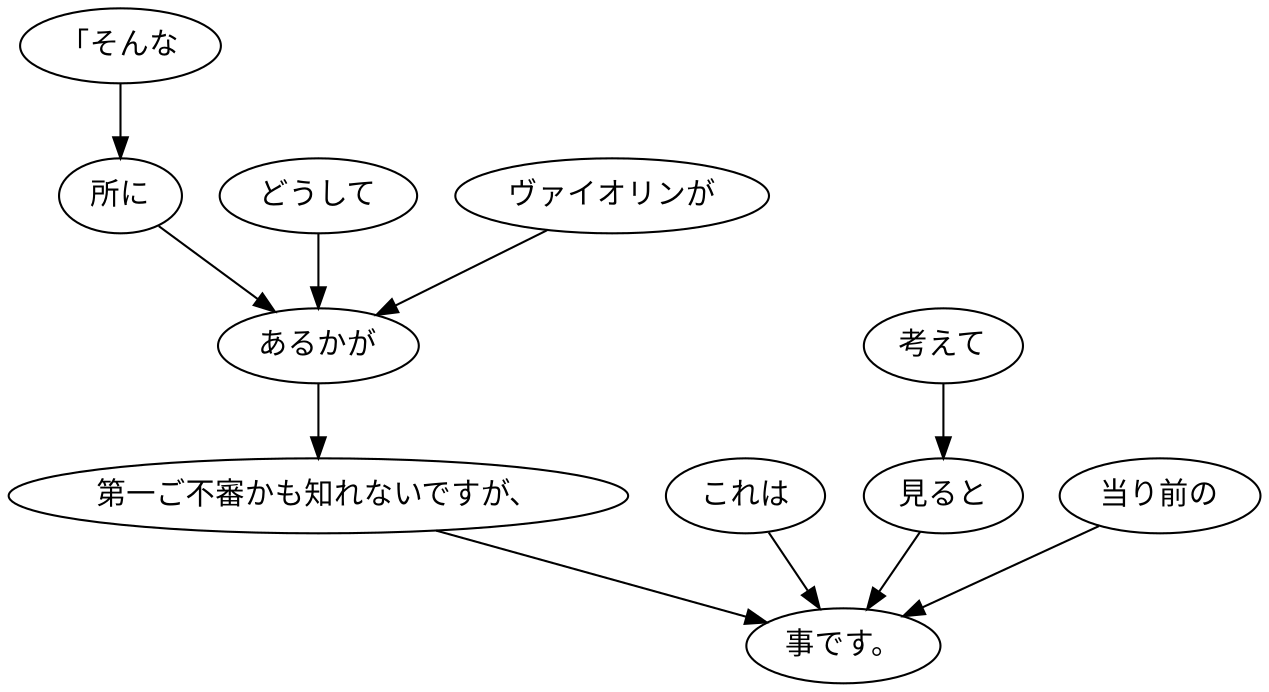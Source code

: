 digraph graph7912 {
	node0 [label="「そんな"];
	node1 [label="所に"];
	node2 [label="どうして"];
	node3 [label="ヴァイオリンが"];
	node4 [label="あるかが"];
	node5 [label="第一ご不審かも知れないですが、"];
	node6 [label="これは"];
	node7 [label="考えて"];
	node8 [label="見ると"];
	node9 [label="当り前の"];
	node10 [label="事です。"];
	node0 -> node1;
	node1 -> node4;
	node2 -> node4;
	node3 -> node4;
	node4 -> node5;
	node5 -> node10;
	node6 -> node10;
	node7 -> node8;
	node8 -> node10;
	node9 -> node10;
}
